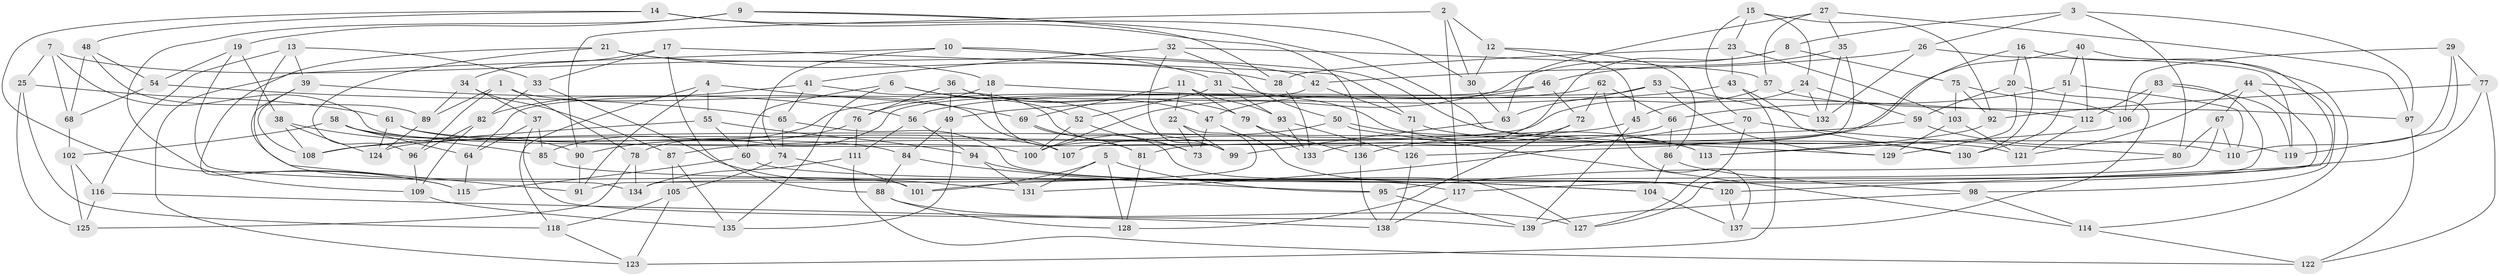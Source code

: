 // coarse degree distribution, {6: 0.4606741573033708, 5: 0.0898876404494382, 4: 0.42696629213483145, 3: 0.02247191011235955}
// Generated by graph-tools (version 1.1) at 2025/42/03/06/25 10:42:22]
// undirected, 139 vertices, 278 edges
graph export_dot {
graph [start="1"]
  node [color=gray90,style=filled];
  1;
  2;
  3;
  4;
  5;
  6;
  7;
  8;
  9;
  10;
  11;
  12;
  13;
  14;
  15;
  16;
  17;
  18;
  19;
  20;
  21;
  22;
  23;
  24;
  25;
  26;
  27;
  28;
  29;
  30;
  31;
  32;
  33;
  34;
  35;
  36;
  37;
  38;
  39;
  40;
  41;
  42;
  43;
  44;
  45;
  46;
  47;
  48;
  49;
  50;
  51;
  52;
  53;
  54;
  55;
  56;
  57;
  58;
  59;
  60;
  61;
  62;
  63;
  64;
  65;
  66;
  67;
  68;
  69;
  70;
  71;
  72;
  73;
  74;
  75;
  76;
  77;
  78;
  79;
  80;
  81;
  82;
  83;
  84;
  85;
  86;
  87;
  88;
  89;
  90;
  91;
  92;
  93;
  94;
  95;
  96;
  97;
  98;
  99;
  100;
  101;
  102;
  103;
  104;
  105;
  106;
  107;
  108;
  109;
  110;
  111;
  112;
  113;
  114;
  115;
  116;
  117;
  118;
  119;
  120;
  121;
  122;
  123;
  124;
  125;
  126;
  127;
  128;
  129;
  130;
  131;
  132;
  133;
  134;
  135;
  136;
  137;
  138;
  139;
  1 -- 89;
  1 -- 96;
  1 -- 107;
  1 -- 78;
  2 -- 30;
  2 -- 90;
  2 -- 117;
  2 -- 12;
  3 -- 97;
  3 -- 8;
  3 -- 80;
  3 -- 26;
  4 -- 55;
  4 -- 118;
  4 -- 69;
  4 -- 91;
  5 -- 95;
  5 -- 128;
  5 -- 131;
  5 -- 101;
  6 -- 99;
  6 -- 52;
  6 -- 135;
  6 -- 60;
  7 -- 100;
  7 -- 25;
  7 -- 18;
  7 -- 68;
  8 -- 100;
  8 -- 75;
  8 -- 133;
  9 -- 109;
  9 -- 19;
  9 -- 129;
  9 -- 28;
  10 -- 123;
  10 -- 31;
  10 -- 74;
  10 -- 110;
  11 -- 93;
  11 -- 69;
  11 -- 22;
  11 -- 79;
  12 -- 45;
  12 -- 30;
  12 -- 86;
  13 -- 101;
  13 -- 116;
  13 -- 33;
  13 -- 39;
  14 -- 115;
  14 -- 136;
  14 -- 30;
  14 -- 48;
  15 -- 70;
  15 -- 92;
  15 -- 24;
  15 -- 23;
  16 -- 126;
  16 -- 130;
  16 -- 114;
  16 -- 20;
  17 -- 88;
  17 -- 71;
  17 -- 34;
  17 -- 33;
  18 -- 76;
  18 -- 112;
  18 -- 81;
  19 -- 38;
  19 -- 134;
  19 -- 54;
  20 -- 137;
  20 -- 59;
  20 -- 129;
  21 -- 96;
  21 -- 115;
  21 -- 42;
  21 -- 28;
  22 -- 91;
  22 -- 73;
  22 -- 99;
  23 -- 28;
  23 -- 43;
  23 -- 103;
  24 -- 59;
  24 -- 132;
  24 -- 45;
  25 -- 125;
  25 -- 61;
  25 -- 118;
  26 -- 132;
  26 -- 42;
  26 -- 119;
  27 -- 97;
  27 -- 57;
  27 -- 63;
  27 -- 35;
  28 -- 133;
  29 -- 77;
  29 -- 119;
  29 -- 110;
  29 -- 106;
  30 -- 63;
  31 -- 52;
  31 -- 93;
  31 -- 113;
  32 -- 50;
  32 -- 57;
  32 -- 99;
  32 -- 41;
  33 -- 131;
  33 -- 82;
  34 -- 37;
  34 -- 87;
  34 -- 89;
  35 -- 107;
  35 -- 132;
  35 -- 46;
  36 -- 79;
  36 -- 49;
  36 -- 47;
  36 -- 76;
  37 -- 139;
  37 -- 85;
  37 -- 64;
  38 -- 85;
  38 -- 108;
  38 -- 124;
  39 -- 56;
  39 -- 108;
  39 -- 91;
  40 -- 51;
  40 -- 112;
  40 -- 81;
  40 -- 120;
  41 -- 82;
  41 -- 65;
  41 -- 73;
  42 -- 71;
  42 -- 64;
  43 -- 130;
  43 -- 123;
  43 -- 49;
  44 -- 117;
  44 -- 121;
  44 -- 98;
  44 -- 67;
  45 -- 139;
  45 -- 87;
  46 -- 72;
  46 -- 47;
  46 -- 56;
  47 -- 120;
  47 -- 73;
  48 -- 89;
  48 -- 54;
  48 -- 68;
  49 -- 84;
  49 -- 135;
  50 -- 100;
  50 -- 113;
  50 -- 114;
  51 -- 130;
  51 -- 110;
  51 -- 66;
  52 -- 100;
  52 -- 73;
  53 -- 129;
  53 -- 78;
  53 -- 63;
  53 -- 132;
  54 -- 68;
  54 -- 65;
  55 -- 94;
  55 -- 108;
  55 -- 60;
  56 -- 94;
  56 -- 111;
  57 -- 124;
  57 -- 97;
  58 -- 84;
  58 -- 64;
  58 -- 102;
  58 -- 90;
  59 -- 119;
  59 -- 108;
  60 -- 115;
  60 -- 120;
  61 -- 107;
  61 -- 121;
  61 -- 124;
  62 -- 72;
  62 -- 85;
  62 -- 66;
  62 -- 137;
  63 -- 99;
  64 -- 115;
  65 -- 74;
  65 -- 104;
  66 -- 107;
  66 -- 86;
  67 -- 80;
  67 -- 134;
  67 -- 110;
  68 -- 102;
  69 -- 81;
  69 -- 127;
  70 -- 127;
  70 -- 80;
  70 -- 131;
  71 -- 130;
  71 -- 126;
  72 -- 128;
  72 -- 136;
  74 -- 101;
  74 -- 105;
  75 -- 106;
  75 -- 92;
  75 -- 103;
  76 -- 90;
  76 -- 111;
  77 -- 101;
  77 -- 122;
  77 -- 92;
  78 -- 134;
  78 -- 125;
  79 -- 133;
  79 -- 136;
  80 -- 95;
  81 -- 128;
  82 -- 96;
  82 -- 109;
  83 -- 127;
  83 -- 112;
  83 -- 119;
  83 -- 106;
  84 -- 95;
  84 -- 88;
  85 -- 117;
  86 -- 104;
  86 -- 98;
  87 -- 105;
  87 -- 135;
  88 -- 127;
  88 -- 128;
  89 -- 124;
  90 -- 91;
  92 -- 113;
  93 -- 133;
  93 -- 126;
  94 -- 104;
  94 -- 131;
  95 -- 139;
  96 -- 109;
  97 -- 122;
  98 -- 139;
  98 -- 114;
  102 -- 116;
  102 -- 125;
  103 -- 129;
  103 -- 121;
  104 -- 137;
  105 -- 118;
  105 -- 123;
  106 -- 113;
  109 -- 135;
  111 -- 122;
  111 -- 134;
  112 -- 121;
  114 -- 122;
  116 -- 125;
  116 -- 138;
  117 -- 138;
  118 -- 123;
  120 -- 137;
  126 -- 138;
  136 -- 138;
}
